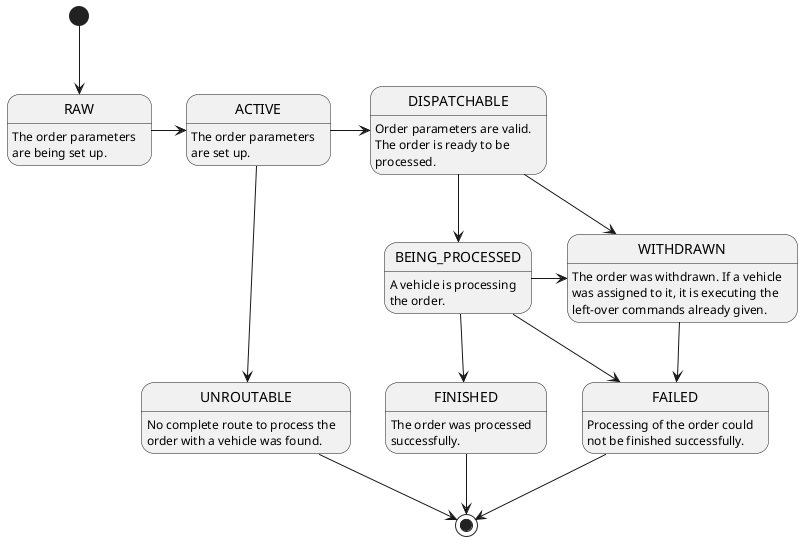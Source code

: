 @startuml
' SPDX-FileCopyrightText: The openTCS Authors
' SPDX-License-Identifier: CC-BY-4.0

skinparam monochrome true

' left to right direction

RAW : The order parameters\nare being set up.
ACTIVE : The order parameters\nare set up.
DISPATCHABLE : Order parameters are valid.\nThe order is ready to be\nprocessed.
BEING_PROCESSED : A vehicle is processing\nthe order.
WITHDRAWN : The order was withdrawn. If a vehicle\nwas assigned to it, it is executing the\nleft-over commands already given.
FINISHED : The order was processed\nsuccessfully.
FAILED : Processing of the order could\nnot be finished successfully.
UNROUTABLE : No complete route to process the\norder with a vehicle was found.

[*] --> RAW

RAW -right-> ACTIVE

ACTIVE --> UNROUTABLE
ACTIVE -right-> DISPATCHABLE

UNROUTABLE --> [*]

DISPATCHABLE --> BEING_PROCESSED
DISPATCHABLE --> WITHDRAWN

BEING_PROCESSED -right-> WITHDRAWN
BEING_PROCESSED --> FAILED
BEING_PROCESSED --> FINISHED

WITHDRAWN --> FAILED

FAILED --> [*]
FINISHED --> [*]
@enduml
